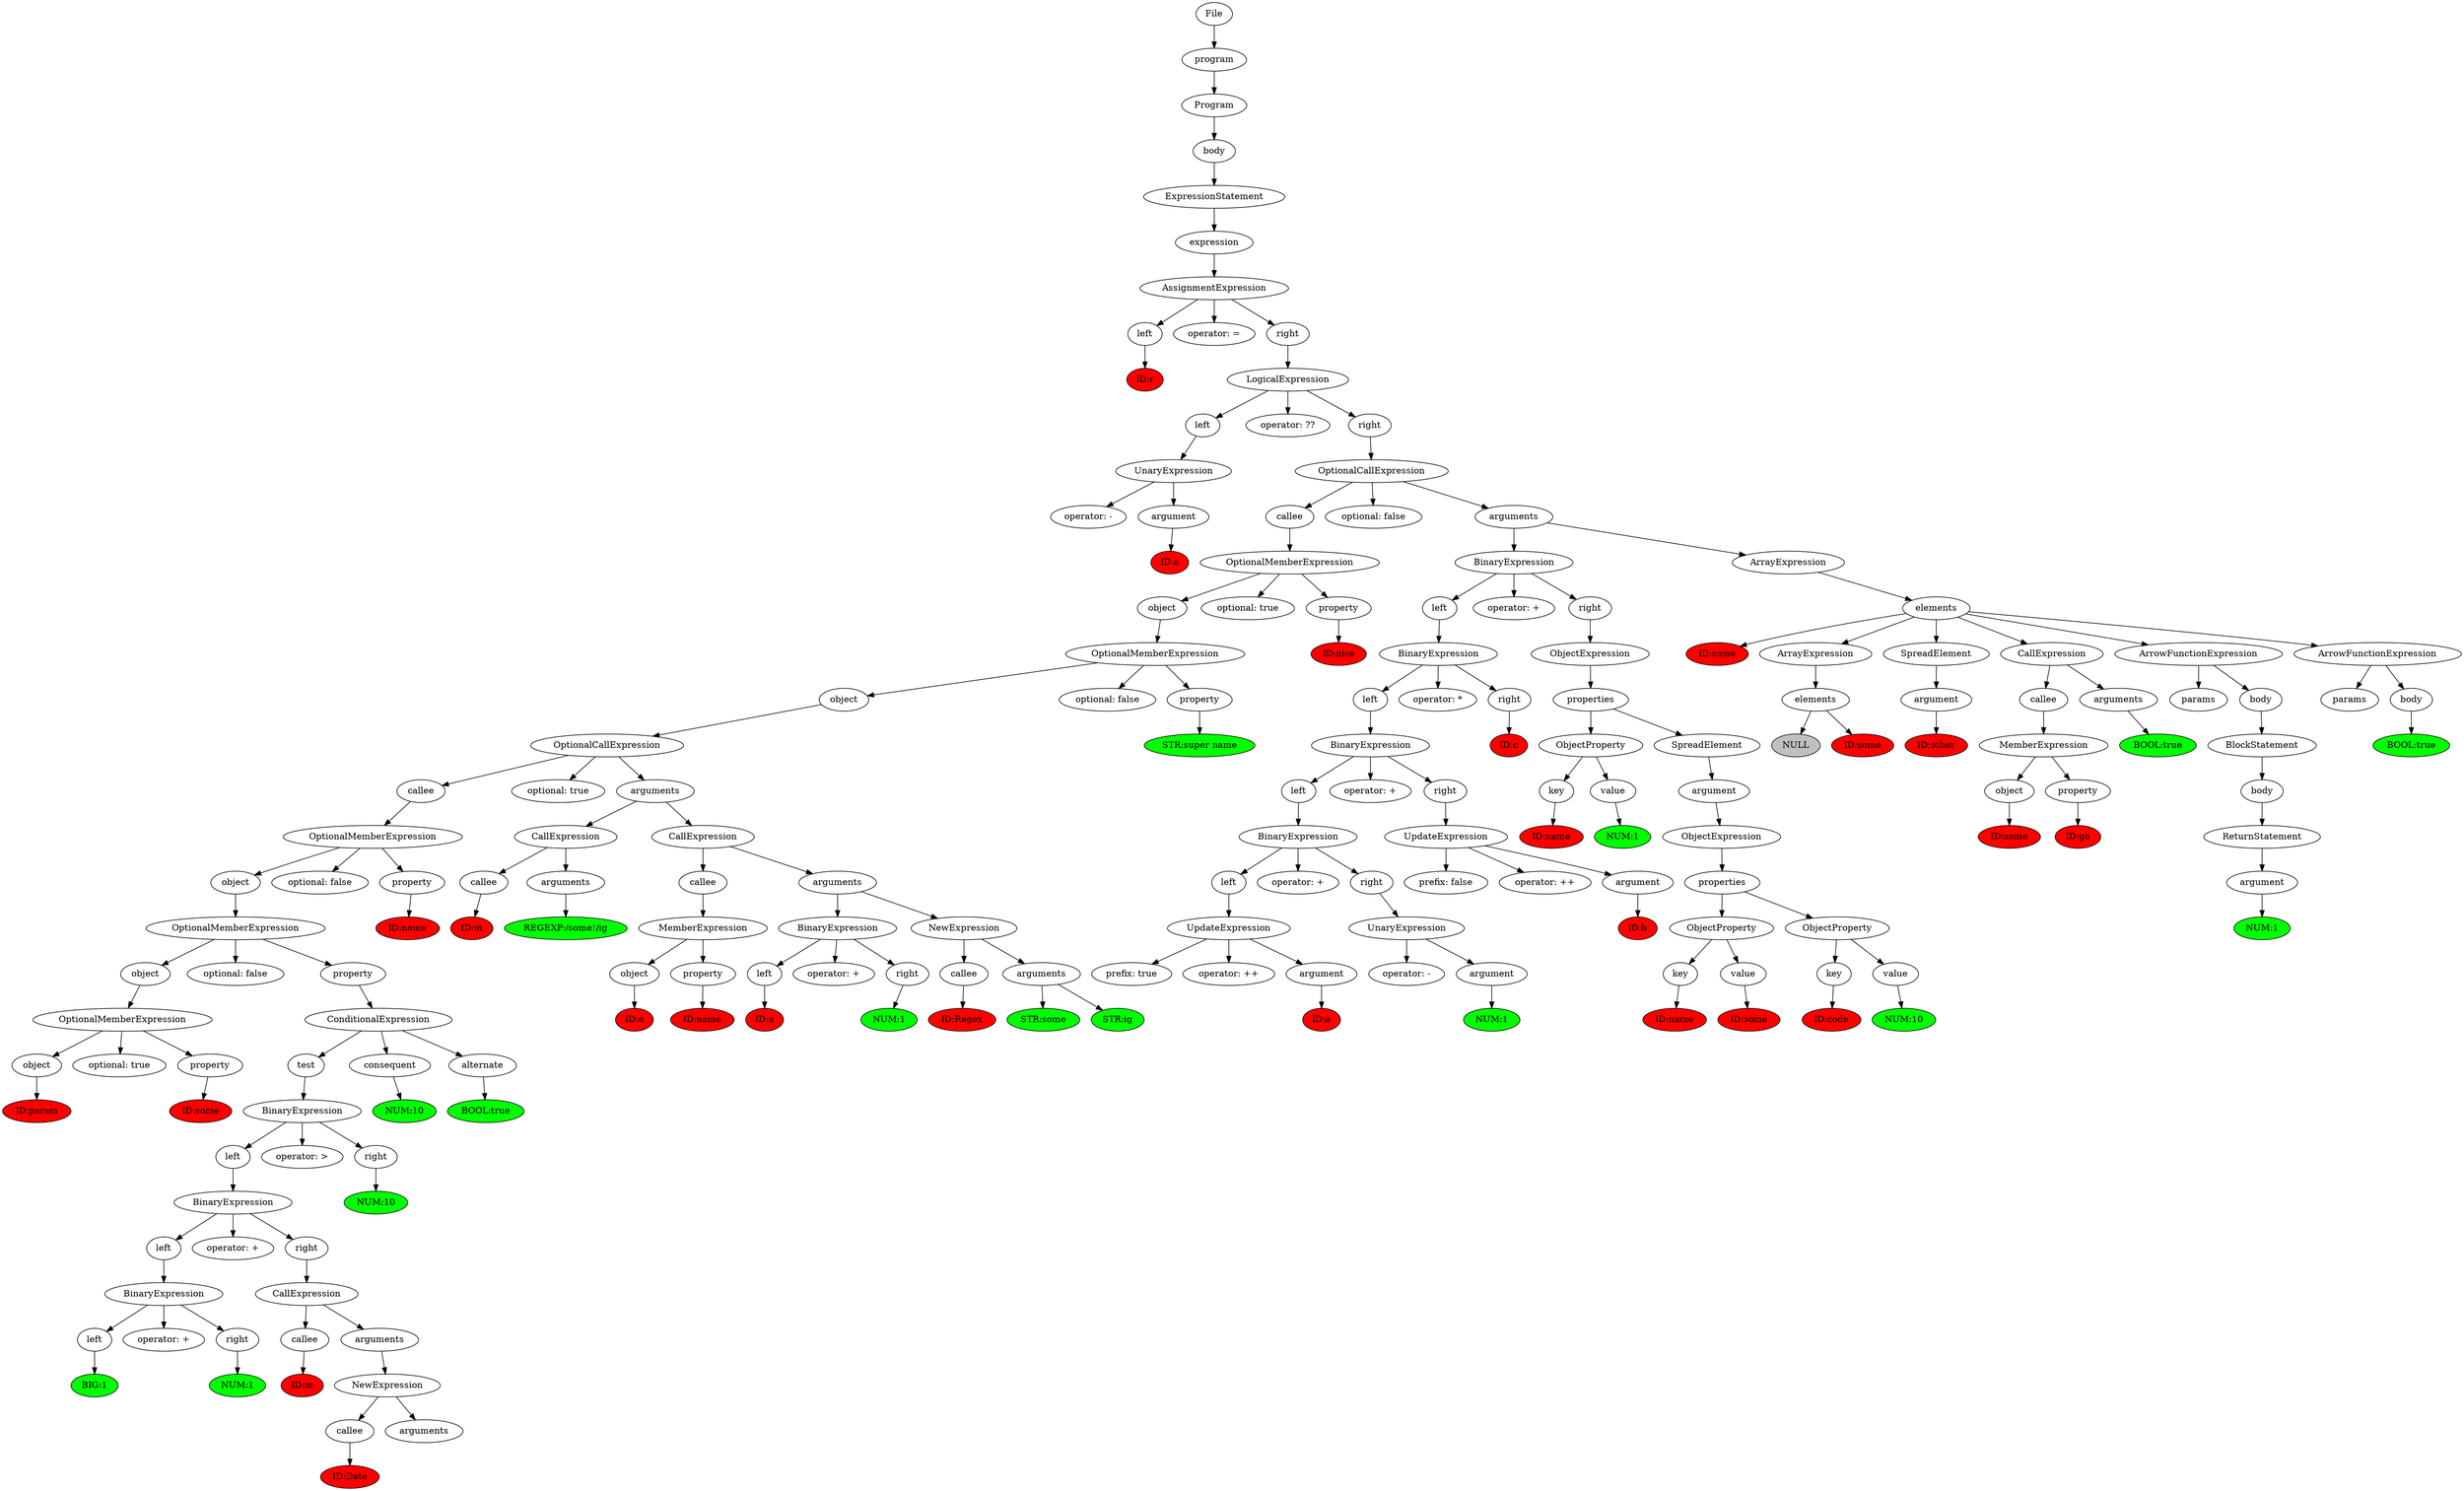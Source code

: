 digraph AST {
  0 [label="File"];
  0 -> 1;
  1 [label="program"];

  2 [label="Program"];
  1 -> 2;
  2 -> 3;
  3 [label="body"];

  4 [label="ExpressionStatement"];
  3 -> 4;
  4 -> 5;
  5 [label="expression"];

  6 [label="AssignmentExpression"];
  5 -> 6;
  6 -> 7;
  7 [label="left"];

  8 [label="ID:r", style="filled", fillcolor="red"];
  7 -> 8;
  6 -> 9;
  9 [label="operator: ="];

  6 -> 10;
  10 [label="right"];

  11 [label="LogicalExpression"];
  10 -> 11;
  11 -> 12;
  12 [label="left"];

  13 [label="UnaryExpression"];
  12 -> 13;
  13 -> 14;
  14 [label="operator: -"];

  13 -> 15;
  15 [label="argument"];

  16 [label="ID:a", style="filled", fillcolor="red"];
  15 -> 16;
  11 -> 17;
  17 [label="operator: ??"];

  11 -> 18;
  18 [label="right"];

  19 [label="OptionalCallExpression"];
  18 -> 19;
  19 -> 20;
  20 [label="callee"];

  21 [label="OptionalMemberExpression"];
  20 -> 21;
  21 -> 22;
  22 [label="object"];

  23 [label="OptionalMemberExpression"];
  22 -> 23;
  23 -> 24;
  24 [label="object"];

  25 [label="OptionalCallExpression"];
  24 -> 25;
  25 -> 26;
  26 [label="callee"];

  27 [label="OptionalMemberExpression"];
  26 -> 27;
  27 -> 28;
  28 [label="object"];

  29 [label="OptionalMemberExpression"];
  28 -> 29;
  29 -> 30;
  30 [label="object"];

  31 [label="OptionalMemberExpression"];
  30 -> 31;
  31 -> 32;
  32 [label="object"];

  33 [label="ID:param", style="filled", fillcolor="red"];
  32 -> 33;
  31 -> 34;
  34 [label="optional: true"];

  31 -> 35;
  35 [label="property"];

  36 [label="ID:some", style="filled", fillcolor="red"];
  35 -> 36;
  29 -> 37;
  37 [label="optional: false"];

  29 -> 38;
  38 [label="property"];

  39 [label="ConditionalExpression"];
  38 -> 39;
  39 -> 40;
  40 [label="test"];

  41 [label="BinaryExpression"];
  40 -> 41;
  41 -> 42;
  42 [label="left"];

  43 [label="BinaryExpression"];
  42 -> 43;
  43 -> 44;
  44 [label="left"];

  45 [label="BinaryExpression"];
  44 -> 45;
  45 -> 46;
  46 [label="left"];

  47 [label="BIG:1", style="filled", fillcolor="green"];
  46 -> 47;
  45 -> 48;
  48 [label="operator: +"];

  45 -> 49;
  49 [label="right"];

  50 [label="NUM:1", style="filled", fillcolor="green"];
  49 -> 50;
  43 -> 51;
  51 [label="operator: +"];

  43 -> 52;
  52 [label="right"];

  53 [label="CallExpression"];
  52 -> 53;
  53 -> 54;
  54 [label="callee"];

  55 [label="ID:m", style="filled", fillcolor="red"];
  54 -> 55;
  53 -> 56;
  56 [label="arguments"];

  57 [label="NewExpression"];
  56 -> 57;
  57 -> 58;
  58 [label="callee"];

  59 [label="ID:Date", style="filled", fillcolor="red"];
  58 -> 59;
  57 -> 60;
  60 [label="arguments"];

  41 -> 61;
  61 [label="operator: >"];

  41 -> 62;
  62 [label="right"];

  63 [label="NUM:10", style="filled", fillcolor="green"];
  62 -> 63;
  39 -> 64;
  64 [label="consequent"];

  65 [label="NUM:10", style="filled", fillcolor="green"];
  64 -> 65;
  39 -> 66;
  66 [label="alternate"];

  67 [label="BOOL:true", style="filled", fillcolor="green"];
  66 -> 67;
  27 -> 68;
  68 [label="optional: false"];

  27 -> 69;
  69 [label="property"];

  70 [label="ID:name", style="filled", fillcolor="red"];
  69 -> 70;
  25 -> 71;
  71 [label="optional: true"];

  25 -> 72;
  72 [label="arguments"];

  73 [label="CallExpression"];
  72 -> 73;
  73 -> 74;
  74 [label="callee"];

  75 [label="ID:m", style="filled", fillcolor="red"];
  74 -> 75;
  73 -> 76;
  76 [label="arguments"];

  77 [label="REGEXP:/some!/ig", style="filled", fillcolor="green"];
  76 -> 77;
  78 [label="CallExpression"];
  72 -> 78;
  78 -> 79;
  79 [label="callee"];

  80 [label="MemberExpression"];
  79 -> 80;
  80 -> 81;
  81 [label="object"];

  82 [label="ID:e", style="filled", fillcolor="red"];
  81 -> 82;
  80 -> 83;
  83 [label="property"];

  84 [label="ID:name", style="filled", fillcolor="red"];
  83 -> 84;
  78 -> 85;
  85 [label="arguments"];

  86 [label="BinaryExpression"];
  85 -> 86;
  86 -> 87;
  87 [label="left"];

  88 [label="ID:a", style="filled", fillcolor="red"];
  87 -> 88;
  86 -> 89;
  89 [label="operator: +"];

  86 -> 90;
  90 [label="right"];

  91 [label="NUM:1", style="filled", fillcolor="green"];
  90 -> 91;
  92 [label="NewExpression"];
  85 -> 92;
  92 -> 93;
  93 [label="callee"];

  94 [label="ID:Regex", style="filled", fillcolor="red"];
  93 -> 94;
  92 -> 95;
  95 [label="arguments"];

  96 [label="STR:some", style="filled", fillcolor="green"];
  95 -> 96;
  97 [label="STR:ig", style="filled", fillcolor="green"];
  95 -> 97;
  23 -> 98;
  98 [label="optional: false"];

  23 -> 99;
  99 [label="property"];

  100 [label="STR:super name", style="filled", fillcolor="green"];
  99 -> 100;
  21 -> 101;
  101 [label="optional: true"];

  21 -> 102;
  102 [label="property"];

  103 [label="ID:nice", style="filled", fillcolor="red"];
  102 -> 103;
  19 -> 104;
  104 [label="optional: false"];

  19 -> 105;
  105 [label="arguments"];

  106 [label="BinaryExpression"];
  105 -> 106;
  106 -> 107;
  107 [label="left"];

  108 [label="BinaryExpression"];
  107 -> 108;
  108 -> 109;
  109 [label="left"];

  110 [label="BinaryExpression"];
  109 -> 110;
  110 -> 111;
  111 [label="left"];

  112 [label="BinaryExpression"];
  111 -> 112;
  112 -> 113;
  113 [label="left"];

  114 [label="UpdateExpression"];
  113 -> 114;
  114 -> 115;
  115 [label="prefix: true"];

  114 -> 116;
  116 [label="operator: ++"];

  114 -> 117;
  117 [label="argument"];

  118 [label="ID:a", style="filled", fillcolor="red"];
  117 -> 118;
  112 -> 119;
  119 [label="operator: +"];

  112 -> 120;
  120 [label="right"];

  121 [label="UnaryExpression"];
  120 -> 121;
  121 -> 122;
  122 [label="operator: -"];

  121 -> 123;
  123 [label="argument"];

  124 [label="NUM:1", style="filled", fillcolor="green"];
  123 -> 124;
  110 -> 125;
  125 [label="operator: +"];

  110 -> 126;
  126 [label="right"];

  127 [label="UpdateExpression"];
  126 -> 127;
  127 -> 128;
  128 [label="prefix: false"];

  127 -> 129;
  129 [label="operator: ++"];

  127 -> 130;
  130 [label="argument"];

  131 [label="ID:b", style="filled", fillcolor="red"];
  130 -> 131;
  108 -> 132;
  132 [label="operator: *"];

  108 -> 133;
  133 [label="right"];

  134 [label="ID:c", style="filled", fillcolor="red"];
  133 -> 134;
  106 -> 135;
  135 [label="operator: +"];

  106 -> 136;
  136 [label="right"];

  137 [label="ObjectExpression"];
  136 -> 137;
  137 -> 138;
  138 [label="properties"];

  139 [label="ObjectProperty"];
  138 -> 139;
  139 -> 140;
  140 [label="key"];

  141 [label="ID:name", style="filled", fillcolor="red"];
  140 -> 141;
  139 -> 142;
  142 [label="value"];

  143 [label="NUM:1", style="filled", fillcolor="green"];
  142 -> 143;
  144 [label="SpreadElement"];
  138 -> 144;
  144 -> 145;
  145 [label="argument"];

  146 [label="ObjectExpression"];
  145 -> 146;
  146 -> 147;
  147 [label="properties"];

  148 [label="ObjectProperty"];
  147 -> 148;
  148 -> 149;
  149 [label="key"];

  150 [label="ID:name", style="filled", fillcolor="red"];
  149 -> 150;
  148 -> 151;
  151 [label="value"];

  152 [label="ID:some", style="filled", fillcolor="red"];
  151 -> 152;
  153 [label="ObjectProperty"];
  147 -> 153;
  153 -> 154;
  154 [label="key"];

  155 [label="ID:code", style="filled", fillcolor="red"];
  154 -> 155;
  153 -> 156;
  156 [label="value"];

  157 [label="NUM:10", style="filled", fillcolor="green"];
  156 -> 157;
  158 [label="ArrayExpression"];
  105 -> 158;
  158 -> 159;
  159 [label="elements"];

  160 [label="ID:some", style="filled", fillcolor="red"];
  159 -> 160;
  161 [label="ArrayExpression"];
  159 -> 161;
  161 -> 162;
  162 [label="elements"];

  163 [label="NULL", style="filled", fillcolor="gray"];
  162 -> 163;
  164 [label="ID:some", style="filled", fillcolor="red"];
  162 -> 164;
  165 [label="SpreadElement"];
  159 -> 165;
  165 -> 166;
  166 [label="argument"];

  167 [label="ID:other", style="filled", fillcolor="red"];
  166 -> 167;
  168 [label="CallExpression"];
  159 -> 168;
  168 -> 169;
  169 [label="callee"];

  170 [label="MemberExpression"];
  169 -> 170;
  170 -> 171;
  171 [label="object"];

  172 [label="ID:some", style="filled", fillcolor="red"];
  171 -> 172;
  170 -> 173;
  173 [label="property"];

  174 [label="ID:go", style="filled", fillcolor="red"];
  173 -> 174;
  168 -> 175;
  175 [label="arguments"];

  176 [label="BOOL:true", style="filled", fillcolor="green"];
  175 -> 176;
  177 [label="ArrowFunctionExpression"];
  159 -> 177;
  177 -> 178;
  178 [label="params"];

  177 -> 179;
  179 [label="body"];

  180 [label="BlockStatement"];
  179 -> 180;
  180 -> 181;
  181 [label="body"];

  182 [label="ReturnStatement"];
  181 -> 182;
  182 -> 183;
  183 [label="argument"];

  184 [label="NUM:1", style="filled", fillcolor="green"];
  183 -> 184;
  185 [label="ArrowFunctionExpression"];
  159 -> 185;
  185 -> 186;
  186 [label="params"];

  185 -> 187;
  187 [label="body"];

  188 [label="BOOL:true", style="filled", fillcolor="green"];
  187 -> 188;
}